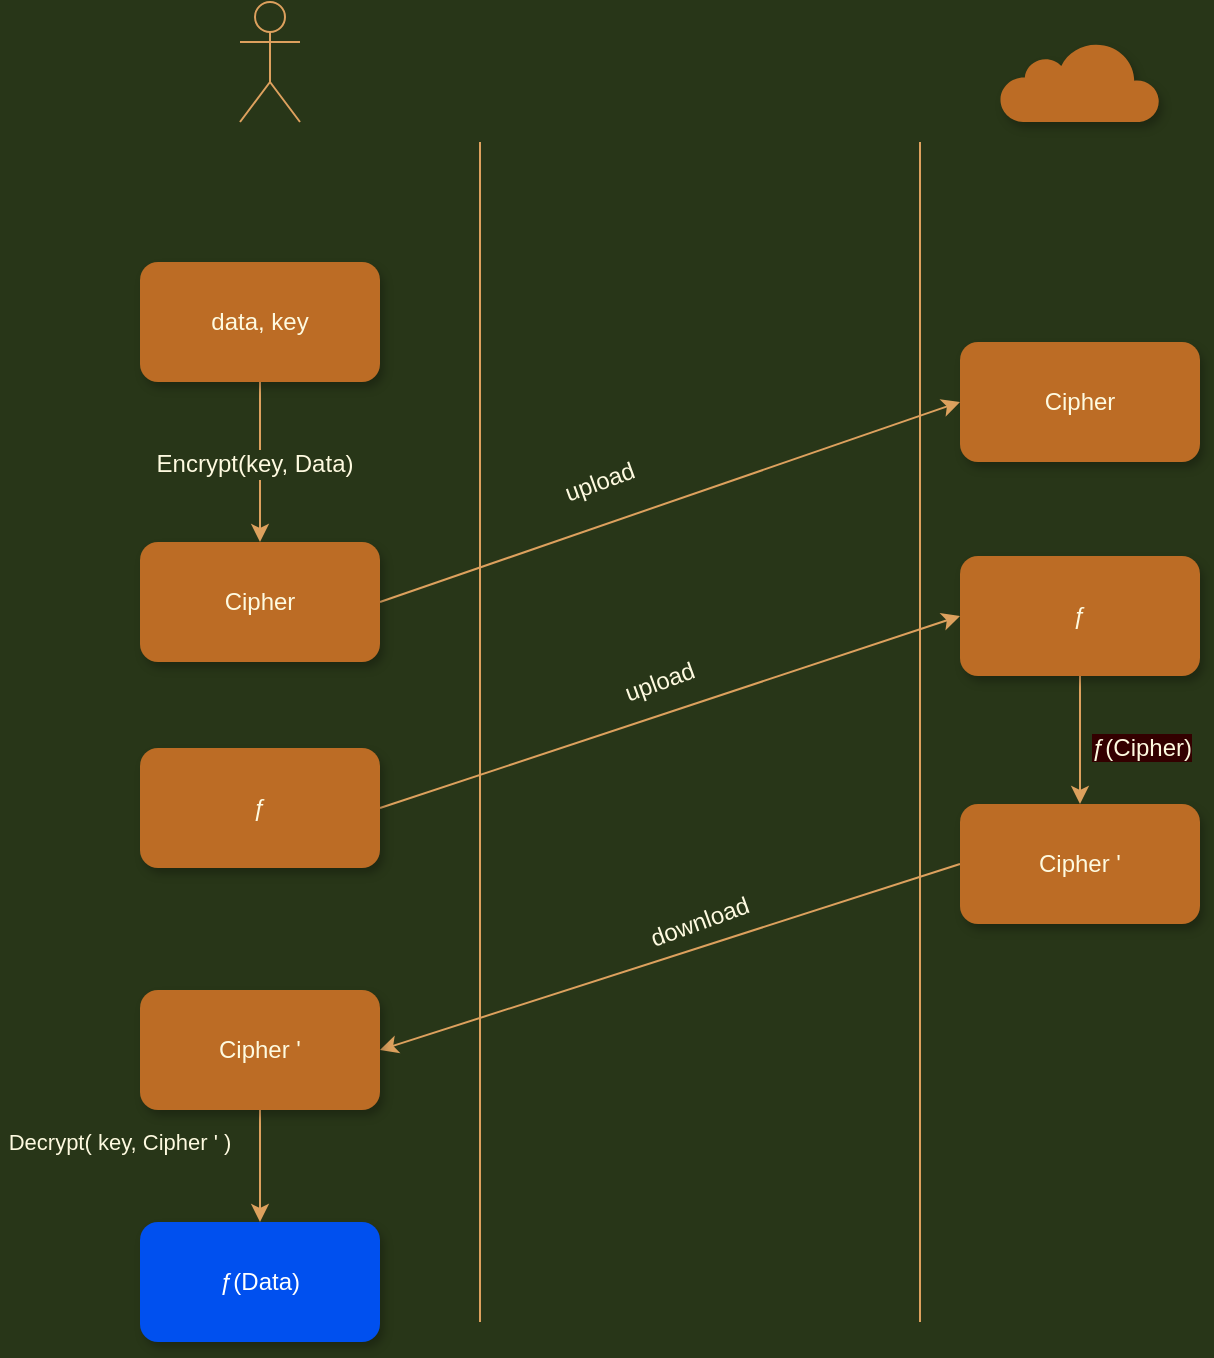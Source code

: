 <mxfile version="13.10.0" type="embed" pages="5">
    <diagram id="bthS73qb2ZWMQOWSOAEr" name="home">
        <mxGraphModel dx="967" dy="742" grid="1" gridSize="10" guides="1" tooltips="1" connect="1" arrows="1" fold="1" page="1" pageScale="1" pageWidth="827" pageHeight="1169" background="#283618" math="0" shadow="0">
            <root>
                <mxCell id="YQ6X9Z8kAnLlQUkywTPt-0"/>
                <mxCell id="YQ6X9Z8kAnLlQUkywTPt-1" parent="YQ6X9Z8kAnLlQUkywTPt-0"/>
                <mxCell id="YQ6X9Z8kAnLlQUkywTPt-10" value="" style="edgeStyle=none;rounded=0;orthogonalLoop=1;jettySize=auto;html=1;exitX=1;exitY=0.5;exitDx=0;exitDy=0;entryX=0;entryY=0.5;entryDx=0;entryDy=0;labelBackgroundColor=#283618;strokeColor=#DDA15E;fontColor=#FEFAE0;" edge="1" parent="YQ6X9Z8kAnLlQUkywTPt-1" source="YQ6X9Z8kAnLlQUkywTPt-26" target="YQ6X9Z8kAnLlQUkywTPt-3">
                    <mxGeometry relative="1" as="geometry">
                        <mxPoint x="189" y="221" as="sourcePoint"/>
                        <mxPoint x="517.155" y="429.353" as="targetPoint"/>
                    </mxGeometry>
                </mxCell>
                <mxCell id="YQ6X9Z8kAnLlQUkywTPt-3" value="Cipher" style="rounded=1;whiteSpace=wrap;html=1;shadow=1;fillColor=#BC6C25;fontColor=#FEFAE0;strokeColor=none;" vertex="1" parent="YQ6X9Z8kAnLlQUkywTPt-1">
                    <mxGeometry x="480" y="230" width="120" height="60" as="geometry"/>
                </mxCell>
                <mxCell id="YQ6X9Z8kAnLlQUkywTPt-21" value="" style="endArrow=none;html=1;labelBackgroundColor=#283618;strokeColor=#DDA15E;fontColor=#FEFAE0;" edge="1" parent="YQ6X9Z8kAnLlQUkywTPt-1">
                    <mxGeometry width="50" height="50" relative="1" as="geometry">
                        <mxPoint x="460" y="720" as="sourcePoint"/>
                        <mxPoint x="460" y="130" as="targetPoint"/>
                    </mxGeometry>
                </mxCell>
                <mxCell id="YQ6X9Z8kAnLlQUkywTPt-32" style="edgeStyle=none;rounded=1;sketch=0;orthogonalLoop=1;jettySize=auto;html=1;exitX=0.5;exitY=1;exitDx=0;exitDy=0;entryX=0.5;entryY=0;entryDx=0;entryDy=0;strokeColor=#DDA15E;fillColor=#BC6C25;fontColor=#FEFAE0;" edge="1" parent="YQ6X9Z8kAnLlQUkywTPt-1" source="YQ6X9Z8kAnLlQUkywTPt-22" target="YQ6X9Z8kAnLlQUkywTPt-23">
                    <mxGeometry relative="1" as="geometry"/>
                </mxCell>
                <mxCell id="YQ6X9Z8kAnLlQUkywTPt-22" value="ƒ" style="rounded=1;whiteSpace=wrap;html=1;shadow=1;fillColor=#BC6C25;fontColor=#FEFAE0;strokeColor=none;" vertex="1" parent="YQ6X9Z8kAnLlQUkywTPt-1">
                    <mxGeometry x="480" y="337" width="120" height="60" as="geometry"/>
                </mxCell>
                <mxCell id="YQ6X9Z8kAnLlQUkywTPt-35" style="edgeStyle=none;rounded=1;sketch=0;orthogonalLoop=1;jettySize=auto;html=1;exitX=0;exitY=0.5;exitDx=0;exitDy=0;entryX=1;entryY=0.5;entryDx=0;entryDy=0;strokeColor=#DDA15E;fillColor=#BC6C25;fontColor=#FEFAE0;" edge="1" parent="YQ6X9Z8kAnLlQUkywTPt-1" source="YQ6X9Z8kAnLlQUkywTPt-23" target="YQ6X9Z8kAnLlQUkywTPt-34">
                    <mxGeometry relative="1" as="geometry"/>
                </mxCell>
                <mxCell id="YQ6X9Z8kAnLlQUkywTPt-23" value="Cipher '" style="rounded=1;whiteSpace=wrap;html=1;shadow=1;fillColor=#BC6C25;fontColor=#FEFAE0;strokeColor=none;" vertex="1" parent="YQ6X9Z8kAnLlQUkywTPt-1">
                    <mxGeometry x="480" y="461" width="120" height="60" as="geometry"/>
                </mxCell>
                <mxCell id="YQ6X9Z8kAnLlQUkywTPt-24" value="" style="endArrow=none;html=1;labelBackgroundColor=#283618;strokeColor=#DDA15E;fontColor=#FEFAE0;" edge="1" parent="YQ6X9Z8kAnLlQUkywTPt-1">
                    <mxGeometry width="50" height="50" relative="1" as="geometry">
                        <mxPoint x="240" y="720" as="sourcePoint"/>
                        <mxPoint x="240" y="130" as="targetPoint"/>
                    </mxGeometry>
                </mxCell>
                <mxCell id="YQ6X9Z8kAnLlQUkywTPt-27" style="edgeStyle=none;rounded=0;orthogonalLoop=1;jettySize=auto;html=1;exitX=0.5;exitY=1;exitDx=0;exitDy=0;entryX=0.5;entryY=0;entryDx=0;entryDy=0;labelBackgroundColor=#283618;strokeColor=#DDA15E;fontColor=#FEFAE0;" edge="1" parent="YQ6X9Z8kAnLlQUkywTPt-1" source="YQ6X9Z8kAnLlQUkywTPt-25" target="YQ6X9Z8kAnLlQUkywTPt-26">
                    <mxGeometry relative="1" as="geometry"/>
                </mxCell>
                <mxCell id="YQ6X9Z8kAnLlQUkywTPt-28" value="&lt;span style=&quot;font-size: 12px&quot;&gt;Encrypt(key, Data)&lt;/span&gt;" style="edgeLabel;html=1;align=center;verticalAlign=middle;resizable=0;points=[];labelBackgroundColor=#283618;fontColor=#FEFAE0;" vertex="1" connectable="0" parent="YQ6X9Z8kAnLlQUkywTPt-27">
                    <mxGeometry x="0.015" y="-3" relative="1" as="geometry">
                        <mxPoint as="offset"/>
                    </mxGeometry>
                </mxCell>
                <mxCell id="YQ6X9Z8kAnLlQUkywTPt-25" value="data, key" style="rounded=1;whiteSpace=wrap;html=1;shadow=1;fillColor=#BC6C25;fontColor=#FEFAE0;strokeColor=none;" vertex="1" parent="YQ6X9Z8kAnLlQUkywTPt-1">
                    <mxGeometry x="70" y="190" width="120" height="60" as="geometry"/>
                </mxCell>
                <mxCell id="YQ6X9Z8kAnLlQUkywTPt-26" value="Cipher" style="rounded=1;whiteSpace=wrap;html=1;shadow=1;fillColor=#BC6C25;fontColor=#FEFAE0;strokeColor=none;" vertex="1" parent="YQ6X9Z8kAnLlQUkywTPt-1">
                    <mxGeometry x="70" y="330" width="120" height="60" as="geometry"/>
                </mxCell>
                <mxCell id="YQ6X9Z8kAnLlQUkywTPt-31" value="" style="rounded=1;sketch=0;orthogonalLoop=1;jettySize=auto;html=1;exitX=1;exitY=0.5;exitDx=0;exitDy=0;entryX=0;entryY=0.5;entryDx=0;entryDy=0;strokeColor=#DDA15E;fillColor=#BC6C25;fontColor=#FEFAE0;" edge="1" parent="YQ6X9Z8kAnLlQUkywTPt-1" source="YQ6X9Z8kAnLlQUkywTPt-30" target="YQ6X9Z8kAnLlQUkywTPt-22">
                    <mxGeometry relative="1" as="geometry"/>
                </mxCell>
                <mxCell id="YQ6X9Z8kAnLlQUkywTPt-30" value="ƒ" style="rounded=1;whiteSpace=wrap;html=1;shadow=1;fillColor=#BC6C25;fontColor=#FEFAE0;strokeColor=none;" vertex="1" parent="YQ6X9Z8kAnLlQUkywTPt-1">
                    <mxGeometry x="70" y="433" width="120" height="60" as="geometry"/>
                </mxCell>
                <mxCell id="YQ6X9Z8kAnLlQUkywTPt-38" value="" style="edgeStyle=none;rounded=1;sketch=0;orthogonalLoop=1;jettySize=auto;html=1;exitX=0.5;exitY=1;exitDx=0;exitDy=0;entryX=0.5;entryY=0;entryDx=0;entryDy=0;strokeColor=#DDA15E;fillColor=#BC6C25;fontColor=#FEFAE0;" edge="1" parent="YQ6X9Z8kAnLlQUkywTPt-1" source="YQ6X9Z8kAnLlQUkywTPt-34" target="YQ6X9Z8kAnLlQUkywTPt-37">
                    <mxGeometry relative="1" as="geometry"/>
                </mxCell>
                <mxCell id="YQ6X9Z8kAnLlQUkywTPt-34" value="Cipher '" style="rounded=1;whiteSpace=wrap;html=1;shadow=1;fillColor=#BC6C25;fontColor=#FEFAE0;strokeColor=none;" vertex="1" parent="YQ6X9Z8kAnLlQUkywTPt-1">
                    <mxGeometry x="70" y="554" width="120" height="60" as="geometry"/>
                </mxCell>
                <mxCell id="YQ6X9Z8kAnLlQUkywTPt-37" value="&lt;span&gt;ƒ(Data)&lt;/span&gt;" style="rounded=1;whiteSpace=wrap;html=1;shadow=1;fillColor=#0050ef;fontColor=#ffffff;strokeColor=none;" vertex="1" parent="YQ6X9Z8kAnLlQUkywTPt-1">
                    <mxGeometry x="70" y="670" width="120" height="60" as="geometry"/>
                </mxCell>
                <mxCell id="CWbIlQtraRlYxAhQbVR0-0" value="&lt;span style=&quot;background-color: rgb(51 , 0 , 0)&quot;&gt;ƒ(Cipher)&lt;/span&gt;" style="text;html=1;strokeColor=none;fillColor=none;align=center;verticalAlign=middle;whiteSpace=wrap;rounded=0;sketch=0;fontColor=#FEFAE0;" vertex="1" parent="YQ6X9Z8kAnLlQUkywTPt-1">
                    <mxGeometry x="551" y="423" width="40" height="20" as="geometry"/>
                </mxCell>
                <mxCell id="CWbIlQtraRlYxAhQbVR0-2" value="upload" style="text;html=1;strokeColor=none;fillColor=none;align=center;verticalAlign=middle;whiteSpace=wrap;rounded=0;sketch=0;fontColor=#FEFAE0;rotation=-20;" vertex="1" parent="YQ6X9Z8kAnLlQUkywTPt-1">
                    <mxGeometry x="280" y="290" width="40" height="20" as="geometry"/>
                </mxCell>
                <mxCell id="CWbIlQtraRlYxAhQbVR0-3" value="upload" style="text;html=1;strokeColor=none;fillColor=none;align=center;verticalAlign=middle;whiteSpace=wrap;rounded=0;sketch=0;fontColor=#FEFAE0;rotation=-20;" vertex="1" parent="YQ6X9Z8kAnLlQUkywTPt-1">
                    <mxGeometry x="310" y="390" width="40" height="20" as="geometry"/>
                </mxCell>
                <mxCell id="CWbIlQtraRlYxAhQbVR0-5" value="&lt;span style=&quot;font-size: 11px&quot;&gt;Decrypt( key, Cipher ' )&lt;/span&gt;" style="text;html=1;strokeColor=none;fillColor=none;align=center;verticalAlign=middle;whiteSpace=wrap;rounded=0;sketch=0;fontColor=#FEFAE0;" vertex="1" parent="YQ6X9Z8kAnLlQUkywTPt-1">
                    <mxGeometry y="620" width="120" height="20" as="geometry"/>
                </mxCell>
                <mxCell id="CWbIlQtraRlYxAhQbVR0-6" value="download" style="text;html=1;strokeColor=none;fillColor=none;align=center;verticalAlign=middle;whiteSpace=wrap;rounded=0;sketch=0;fontColor=#FEFAE0;rotation=-20;" vertex="1" parent="YQ6X9Z8kAnLlQUkywTPt-1">
                    <mxGeometry x="330" y="510" width="40" height="20" as="geometry"/>
                </mxCell>
                <mxCell id="CWbIlQtraRlYxAhQbVR0-7" value="" style="html=1;verticalLabelPosition=bottom;align=center;labelBackgroundColor=#ffffff;verticalAlign=top;strokeWidth=2;shadow=1;dashed=0;shape=mxgraph.ios7.icons.cloud;rounded=0;sketch=0;fillColor=#BC6C25;fontColor=#FEFAE0;strokeColor=none;" vertex="1" parent="YQ6X9Z8kAnLlQUkywTPt-1">
                    <mxGeometry x="500" y="80" width="80" height="40" as="geometry"/>
                </mxCell>
                <mxCell id="CWbIlQtraRlYxAhQbVR0-9" value="" style="shape=umlActor;verticalLabelPosition=bottom;verticalAlign=top;html=1;outlineConnect=0;rounded=0;sketch=0;strokeColor=#DDA15E;fillColor=none;gradientColor=#ffffff;fontColor=#FEFAE0;" vertex="1" parent="YQ6X9Z8kAnLlQUkywTPt-1">
                    <mxGeometry x="120" y="60" width="30" height="60" as="geometry"/>
                </mxCell>
            </root>
        </mxGraphModel>
    </diagram>
    <diagram id="Pjf9yV8zofKxjMQw7tYo" name="block-hash-chain">
        <mxGraphModel dx="967" dy="742" grid="1" gridSize="10" guides="1" tooltips="1" connect="1" arrows="1" fold="1" page="1" pageScale="1" pageWidth="827" pageHeight="1169" math="0" shadow="0">
            <root>
                <mxCell id="0"/>
                <mxCell id="1" parent="0"/>
                <mxCell id="2" value="" style="rounded=1;whiteSpace=wrap;html=1;shadow=1;strokeColor=#9673a6;fillColor=#e1d5e7;" parent="1" vertex="1">
                    <mxGeometry x="160" y="240" width="120" height="60" as="geometry"/>
                </mxCell>
                <mxCell id="5" value="prev hash" style="rounded=1;whiteSpace=wrap;html=1;dashed=1;shadow=1;fillColor=#f5f5f5;fontColor=#333333;strokeColor=none;" parent="1" vertex="1">
                    <mxGeometry x="185" y="245" width="75" height="20" as="geometry"/>
                </mxCell>
                <mxCell id="7" value="transactions" style="rounded=1;whiteSpace=wrap;html=1;dashed=1;shadow=1;fillColor=#f5f5f5;fontColor=#333333;strokeColor=none;" parent="1" vertex="1">
                    <mxGeometry x="185" y="273" width="75" height="20" as="geometry"/>
                </mxCell>
                <mxCell id="8" value="block&lt;sub&gt;i&lt;/sub&gt;" style="text;html=1;strokeColor=none;fillColor=none;align=center;verticalAlign=middle;whiteSpace=wrap;rounded=0;shadow=1;dashed=1;" parent="1" vertex="1">
                    <mxGeometry x="200" y="320" width="40" height="20" as="geometry"/>
                </mxCell>
                <mxCell id="9" value="" style="rounded=1;whiteSpace=wrap;html=1;shadow=1;strokeColor=#9673a6;fillColor=#e1d5e7;" parent="1" vertex="1">
                    <mxGeometry x="380" y="240" width="120" height="60" as="geometry"/>
                </mxCell>
                <mxCell id="10" value="prev hash" style="rounded=1;whiteSpace=wrap;html=1;dashed=1;shadow=1;fillColor=#f5f5f5;fontColor=#333333;strokeColor=none;" parent="1" vertex="1">
                    <mxGeometry x="405" y="245" width="75" height="20" as="geometry"/>
                </mxCell>
                <mxCell id="11" value="transactions" style="rounded=1;whiteSpace=wrap;html=1;dashed=1;shadow=1;fillColor=#f5f5f5;fontColor=#333333;strokeColor=none;" parent="1" vertex="1">
                    <mxGeometry x="405" y="273" width="75" height="20" as="geometry"/>
                </mxCell>
                <mxCell id="12" value="block&lt;sub&gt;i+1&lt;/sub&gt;" style="text;html=1;strokeColor=none;fillColor=none;align=center;verticalAlign=middle;whiteSpace=wrap;rounded=0;shadow=1;dashed=1;" parent="1" vertex="1">
                    <mxGeometry x="420" y="320" width="40" height="20" as="geometry"/>
                </mxCell>
                <mxCell id="13" value="" style="rounded=1;whiteSpace=wrap;html=1;shadow=1;strokeColor=#9673a6;fillColor=#e1d5e7;" parent="1" vertex="1">
                    <mxGeometry x="580" y="240" width="120" height="60" as="geometry"/>
                </mxCell>
                <mxCell id="14" value="prev hash" style="rounded=1;whiteSpace=wrap;html=1;dashed=1;shadow=1;fillColor=#f5f5f5;fontColor=#333333;strokeColor=none;" parent="1" vertex="1">
                    <mxGeometry x="605" y="245" width="75" height="20" as="geometry"/>
                </mxCell>
                <mxCell id="15" value="transactions" style="rounded=1;whiteSpace=wrap;html=1;dashed=1;shadow=1;fillColor=#f5f5f5;fontColor=#333333;strokeColor=none;" parent="1" vertex="1">
                    <mxGeometry x="605" y="273" width="75" height="20" as="geometry"/>
                </mxCell>
                <mxCell id="16" value="block&lt;sub&gt;i+2&lt;/sub&gt;" style="text;html=1;strokeColor=none;fillColor=none;align=center;verticalAlign=middle;whiteSpace=wrap;rounded=0;shadow=1;dashed=1;" parent="1" vertex="1">
                    <mxGeometry x="620" y="320" width="40" height="20" as="geometry"/>
                </mxCell>
                <mxCell id="18" style="rounded=0;orthogonalLoop=1;jettySize=auto;html=1;exitX=1;exitY=0.5;exitDx=0;exitDy=0;entryX=0;entryY=0.5;entryDx=0;entryDy=0;" parent="1" source="2" target="10" edge="1">
                    <mxGeometry relative="1" as="geometry"/>
                </mxCell>
                <mxCell id="19" value="hash" style="edgeLabel;html=1;align=center;verticalAlign=middle;resizable=0;points=[];" parent="18" vertex="1" connectable="0">
                    <mxGeometry x="-0.216" relative="1" as="geometry">
                        <mxPoint as="offset"/>
                    </mxGeometry>
                </mxCell>
                <mxCell id="20" style="edgeStyle=none;rounded=0;orthogonalLoop=1;jettySize=auto;html=1;exitX=1;exitY=0.5;exitDx=0;exitDy=0;entryX=0;entryY=0.5;entryDx=0;entryDy=0;" parent="1" source="9" target="14" edge="1">
                    <mxGeometry relative="1" as="geometry"/>
                </mxCell>
                <mxCell id="21" value="hash" style="edgeLabel;html=1;align=center;verticalAlign=middle;resizable=0;points=[];" parent="20" vertex="1" connectable="0">
                    <mxGeometry x="-0.256" relative="1" as="geometry">
                        <mxPoint as="offset"/>
                    </mxGeometry>
                </mxCell>
                <mxCell id="23" style="rounded=0;orthogonalLoop=1;jettySize=auto;html=1;exitX=1;exitY=0.5;exitDx=0;exitDy=0;entryX=0;entryY=0.5;entryDx=0;entryDy=0;dashed=1;" parent="1" edge="1">
                    <mxGeometry relative="1" as="geometry">
                        <mxPoint x="60" y="273" as="sourcePoint"/>
                        <mxPoint x="185" y="258" as="targetPoint"/>
                    </mxGeometry>
                </mxCell>
                <mxCell id="24" value="hash" style="edgeLabel;html=1;align=center;verticalAlign=middle;resizable=0;points=[];" parent="23" vertex="1" connectable="0">
                    <mxGeometry x="-0.216" relative="1" as="geometry">
                        <mxPoint as="offset"/>
                    </mxGeometry>
                </mxCell>
                <mxCell id="25" style="rounded=0;orthogonalLoop=1;jettySize=auto;html=1;exitX=1;exitY=0.5;exitDx=0;exitDy=0;entryX=0;entryY=0.5;entryDx=0;entryDy=0;dashed=1;" parent="1" edge="1">
                    <mxGeometry relative="1" as="geometry">
                        <mxPoint x="700" y="273" as="sourcePoint"/>
                        <mxPoint x="825" y="258" as="targetPoint"/>
                    </mxGeometry>
                </mxCell>
                <mxCell id="26" value="hash" style="edgeLabel;html=1;align=center;verticalAlign=middle;resizable=0;points=[];" parent="25" vertex="1" connectable="0">
                    <mxGeometry x="-0.216" relative="1" as="geometry">
                        <mxPoint as="offset"/>
                    </mxGeometry>
                </mxCell>
            </root>
        </mxGraphModel>
    </diagram>
    <diagram id="XoIDy-IsYA6ndvfbBmB2" name="new-block">
        <mxGraphModel dx="840" dy="742" grid="1" gridSize="10" guides="1" tooltips="1" connect="1" arrows="1" fold="1" page="1" pageScale="1" pageWidth="827" pageHeight="1169" math="0" shadow="0">
            <root>
                <mxCell id="k8woQGYj1PH1tRFtOVcg-0"/>
                <mxCell id="k8woQGYj1PH1tRFtOVcg-1" parent="k8woQGYj1PH1tRFtOVcg-0"/>
                <mxCell id="wOPzcCrHWmhgkpmLlttJ-0" value="" style="rounded=1;whiteSpace=wrap;html=1;shadow=1;strokeColor=#9673a6;fillColor=#e1d5e7;" parent="k8woQGYj1PH1tRFtOVcg-1" vertex="1">
                    <mxGeometry x="790" y="210" width="150" height="80" as="geometry"/>
                </mxCell>
                <mxCell id="wOPzcCrHWmhgkpmLlttJ-1" value="prev hash" style="rounded=1;whiteSpace=wrap;html=1;dashed=1;shadow=1;fillColor=#f5f5f5;fontColor=#333333;strokeColor=none;" parent="k8woQGYj1PH1tRFtOVcg-1" vertex="1">
                    <mxGeometry x="825" y="215" width="75" height="20" as="geometry"/>
                </mxCell>
                <mxCell id="wOPzcCrHWmhgkpmLlttJ-2" value="&lt;div style=&quot;text-align: left&quot;&gt;&lt;span&gt;Acount: -3&lt;/span&gt;&lt;br&gt;&lt;/div&gt;&lt;div style=&quot;text-align: left&quot;&gt;&lt;span&gt;Bcount: 3&lt;/span&gt;&lt;/div&gt;" style="rounded=1;whiteSpace=wrap;html=1;dashed=1;shadow=1;fillColor=#f5f5f5;fontColor=#333333;strokeColor=none;" parent="k8woQGYj1PH1tRFtOVcg-1" vertex="1">
                    <mxGeometry x="822.5" y="243" width="95" height="40" as="geometry"/>
                </mxCell>
                <mxCell id="wOPzcCrHWmhgkpmLlttJ-3" value="block&lt;sub&gt;i+3&lt;/sub&gt;" style="text;html=1;strokeColor=none;fillColor=none;align=center;verticalAlign=middle;whiteSpace=wrap;rounded=0;shadow=1;dashed=1;" parent="k8woQGYj1PH1tRFtOVcg-1" vertex="1">
                    <mxGeometry x="850" y="320" width="40" height="20" as="geometry"/>
                </mxCell>
                <mxCell id="cD5aTTiI6pgXYjGWi-LH-0" value="" style="rounded=1;whiteSpace=wrap;html=1;shadow=1;strokeColor=#9673a6;fillColor=#e1d5e7;" parent="k8woQGYj1PH1tRFtOVcg-1" vertex="1">
                    <mxGeometry x="160" y="240" width="120" height="60" as="geometry"/>
                </mxCell>
                <mxCell id="cD5aTTiI6pgXYjGWi-LH-1" value="prev hash" style="rounded=1;whiteSpace=wrap;html=1;dashed=1;shadow=1;fillColor=#f5f5f5;fontColor=#333333;strokeColor=none;" parent="k8woQGYj1PH1tRFtOVcg-1" vertex="1">
                    <mxGeometry x="185" y="245" width="75" height="20" as="geometry"/>
                </mxCell>
                <mxCell id="cD5aTTiI6pgXYjGWi-LH-2" value="transactions" style="rounded=1;whiteSpace=wrap;html=1;dashed=1;shadow=1;fillColor=#f5f5f5;fontColor=#333333;strokeColor=none;" parent="k8woQGYj1PH1tRFtOVcg-1" vertex="1">
                    <mxGeometry x="185" y="273" width="75" height="20" as="geometry"/>
                </mxCell>
                <mxCell id="cD5aTTiI6pgXYjGWi-LH-3" value="block&lt;sub&gt;i&lt;/sub&gt;" style="text;html=1;strokeColor=none;fillColor=none;align=center;verticalAlign=middle;whiteSpace=wrap;rounded=0;shadow=1;dashed=1;" parent="k8woQGYj1PH1tRFtOVcg-1" vertex="1">
                    <mxGeometry x="200" y="320" width="40" height="20" as="geometry"/>
                </mxCell>
                <mxCell id="cD5aTTiI6pgXYjGWi-LH-4" value="" style="rounded=1;whiteSpace=wrap;html=1;shadow=1;strokeColor=#9673a6;fillColor=#e1d5e7;" parent="k8woQGYj1PH1tRFtOVcg-1" vertex="1">
                    <mxGeometry x="380" y="240" width="120" height="60" as="geometry"/>
                </mxCell>
                <mxCell id="cD5aTTiI6pgXYjGWi-LH-5" value="prev hash" style="rounded=1;whiteSpace=wrap;html=1;dashed=1;shadow=1;fillColor=#f5f5f5;fontColor=#333333;strokeColor=none;" parent="k8woQGYj1PH1tRFtOVcg-1" vertex="1">
                    <mxGeometry x="405" y="245" width="75" height="20" as="geometry"/>
                </mxCell>
                <mxCell id="cD5aTTiI6pgXYjGWi-LH-6" value="transactions" style="rounded=1;whiteSpace=wrap;html=1;dashed=1;shadow=1;fillColor=#f5f5f5;fontColor=#333333;strokeColor=none;" parent="k8woQGYj1PH1tRFtOVcg-1" vertex="1">
                    <mxGeometry x="405" y="273" width="75" height="20" as="geometry"/>
                </mxCell>
                <mxCell id="cD5aTTiI6pgXYjGWi-LH-7" value="block&lt;sub&gt;i+1&lt;/sub&gt;" style="text;html=1;strokeColor=none;fillColor=none;align=center;verticalAlign=middle;whiteSpace=wrap;rounded=0;shadow=1;dashed=1;" parent="k8woQGYj1PH1tRFtOVcg-1" vertex="1">
                    <mxGeometry x="420" y="320" width="40" height="20" as="geometry"/>
                </mxCell>
                <mxCell id="cD5aTTiI6pgXYjGWi-LH-8" value="" style="rounded=1;whiteSpace=wrap;html=1;shadow=1;strokeColor=#9673a6;fillColor=#e1d5e7;" parent="k8woQGYj1PH1tRFtOVcg-1" vertex="1">
                    <mxGeometry x="580" y="240" width="120" height="60" as="geometry"/>
                </mxCell>
                <mxCell id="cD5aTTiI6pgXYjGWi-LH-9" value="prev hash" style="rounded=1;whiteSpace=wrap;html=1;dashed=1;shadow=1;fillColor=#f5f5f5;fontColor=#333333;strokeColor=none;" parent="k8woQGYj1PH1tRFtOVcg-1" vertex="1">
                    <mxGeometry x="605" y="245" width="75" height="20" as="geometry"/>
                </mxCell>
                <mxCell id="cD5aTTiI6pgXYjGWi-LH-10" value="transactions" style="rounded=1;whiteSpace=wrap;html=1;dashed=1;shadow=1;fillColor=#f5f5f5;fontColor=#333333;strokeColor=none;" parent="k8woQGYj1PH1tRFtOVcg-1" vertex="1">
                    <mxGeometry x="605" y="273" width="75" height="20" as="geometry"/>
                </mxCell>
                <mxCell id="cD5aTTiI6pgXYjGWi-LH-11" value="block&lt;sub&gt;i+2&lt;/sub&gt;" style="text;html=1;strokeColor=none;fillColor=none;align=center;verticalAlign=middle;whiteSpace=wrap;rounded=0;shadow=1;dashed=1;" parent="k8woQGYj1PH1tRFtOVcg-1" vertex="1">
                    <mxGeometry x="620" y="320" width="40" height="20" as="geometry"/>
                </mxCell>
                <mxCell id="cD5aTTiI6pgXYjGWi-LH-12" style="rounded=0;orthogonalLoop=1;jettySize=auto;html=1;exitX=1;exitY=0.5;exitDx=0;exitDy=0;entryX=0;entryY=0.5;entryDx=0;entryDy=0;" parent="k8woQGYj1PH1tRFtOVcg-1" source="cD5aTTiI6pgXYjGWi-LH-0" target="cD5aTTiI6pgXYjGWi-LH-5" edge="1">
                    <mxGeometry relative="1" as="geometry"/>
                </mxCell>
                <mxCell id="cD5aTTiI6pgXYjGWi-LH-13" value="hash" style="edgeLabel;html=1;align=center;verticalAlign=middle;resizable=0;points=[];" parent="cD5aTTiI6pgXYjGWi-LH-12" vertex="1" connectable="0">
                    <mxGeometry x="-0.216" relative="1" as="geometry">
                        <mxPoint as="offset"/>
                    </mxGeometry>
                </mxCell>
                <mxCell id="cD5aTTiI6pgXYjGWi-LH-14" style="edgeStyle=none;rounded=0;orthogonalLoop=1;jettySize=auto;html=1;exitX=1;exitY=0.5;exitDx=0;exitDy=0;entryX=0;entryY=0.5;entryDx=0;entryDy=0;" parent="k8woQGYj1PH1tRFtOVcg-1" source="cD5aTTiI6pgXYjGWi-LH-4" target="cD5aTTiI6pgXYjGWi-LH-9" edge="1">
                    <mxGeometry relative="1" as="geometry"/>
                </mxCell>
                <mxCell id="cD5aTTiI6pgXYjGWi-LH-15" value="hash" style="edgeLabel;html=1;align=center;verticalAlign=middle;resizable=0;points=[];" parent="cD5aTTiI6pgXYjGWi-LH-14" vertex="1" connectable="0">
                    <mxGeometry x="-0.256" relative="1" as="geometry">
                        <mxPoint as="offset"/>
                    </mxGeometry>
                </mxCell>
                <mxCell id="cD5aTTiI6pgXYjGWi-LH-16" style="rounded=0;orthogonalLoop=1;jettySize=auto;html=1;exitX=1;exitY=0.5;exitDx=0;exitDy=0;entryX=0;entryY=0.5;entryDx=0;entryDy=0;dashed=1;" parent="k8woQGYj1PH1tRFtOVcg-1" edge="1">
                    <mxGeometry relative="1" as="geometry">
                        <mxPoint x="60" y="273" as="sourcePoint"/>
                        <mxPoint x="185" y="258" as="targetPoint"/>
                    </mxGeometry>
                </mxCell>
                <mxCell id="cD5aTTiI6pgXYjGWi-LH-17" value="hash" style="edgeLabel;html=1;align=center;verticalAlign=middle;resizable=0;points=[];" parent="cD5aTTiI6pgXYjGWi-LH-16" vertex="1" connectable="0">
                    <mxGeometry x="-0.216" relative="1" as="geometry">
                        <mxPoint as="offset"/>
                    </mxGeometry>
                </mxCell>
                <mxCell id="cD5aTTiI6pgXYjGWi-LH-18" style="rounded=0;orthogonalLoop=1;jettySize=auto;html=1;exitX=1;exitY=0.5;exitDx=0;exitDy=0;entryX=0;entryY=0.75;entryDx=0;entryDy=0;dashed=1;" parent="k8woQGYj1PH1tRFtOVcg-1" target="wOPzcCrHWmhgkpmLlttJ-1" edge="1">
                    <mxGeometry relative="1" as="geometry">
                        <mxPoint x="700" y="273" as="sourcePoint"/>
                        <mxPoint x="825" y="258" as="targetPoint"/>
                    </mxGeometry>
                </mxCell>
                <mxCell id="cD5aTTiI6pgXYjGWi-LH-19" value="hash" style="edgeLabel;html=1;align=center;verticalAlign=middle;resizable=0;points=[];" parent="cD5aTTiI6pgXYjGWi-LH-18" vertex="1" connectable="0">
                    <mxGeometry x="-0.216" relative="1" as="geometry">
                        <mxPoint as="offset"/>
                    </mxGeometry>
                </mxCell>
            </root>
        </mxGraphModel>
    </diagram>
    <diagram id="8d2etoQbHA9UFJ8CE5Su" name="blockchain-tech-terms">
        <mxGraphModel dx="840" dy="742" grid="1" gridSize="10" guides="1" tooltips="1" connect="1" arrows="1" fold="1" page="1" pageScale="1" pageWidth="827" pageHeight="1169" math="0" shadow="0">
            <root>
                <mxCell id="FHhr-gzXos0Ei4ZLOTxJ-0"/>
                <mxCell id="FHhr-gzXos0Ei4ZLOTxJ-1" parent="FHhr-gzXos0Ei4ZLOTxJ-0"/>
                <mxCell id="FHhr-gzXos0Ei4ZLOTxJ-2" value="blockchain" style="rounded=1;whiteSpace=wrap;html=1;" parent="FHhr-gzXos0Ei4ZLOTxJ-1" vertex="1">
                    <mxGeometry x="230" y="250" width="120" height="60" as="geometry"/>
                </mxCell>
                <mxCell id="FHhr-gzXos0Ei4ZLOTxJ-3" value="hash" style="rounded=1;whiteSpace=wrap;html=1;" parent="FHhr-gzXos0Ei4ZLOTxJ-1" vertex="1">
                    <mxGeometry x="380" y="170" width="80" height="30" as="geometry"/>
                </mxCell>
                <mxCell id="FHhr-gzXos0Ei4ZLOTxJ-4" value="linked list" style="rounded=1;whiteSpace=wrap;html=1;" parent="FHhr-gzXos0Ei4ZLOTxJ-1" vertex="1">
                    <mxGeometry x="380" y="230" width="80" height="30" as="geometry"/>
                </mxCell>
                <mxCell id="FHhr-gzXos0Ei4ZLOTxJ-5" value="private" style="rounded=1;whiteSpace=wrap;html=1;" parent="FHhr-gzXos0Ei4ZLOTxJ-1" vertex="1">
                    <mxGeometry x="380" y="290" width="80" height="30" as="geometry"/>
                </mxCell>
                <mxCell id="FHhr-gzXos0Ei4ZLOTxJ-7" value="public" style="rounded=1;whiteSpace=wrap;html=1;" parent="FHhr-gzXos0Ei4ZLOTxJ-1" vertex="1">
                    <mxGeometry x="380" y="350" width="80" height="30" as="geometry"/>
                </mxCell>
                <mxCell id="FHhr-gzXos0Ei4ZLOTxJ-8" value="&lt;span style=&quot;color: rgb(68 , 68 , 68) ; text-align: left ; background-color: rgb(255 , 255 , 255)&quot;&gt;&lt;font style=&quot;font-size: 12px&quot;&gt;consortium&lt;/font&gt;&lt;/span&gt;" style="rounded=1;whiteSpace=wrap;html=1;" parent="FHhr-gzXos0Ei4ZLOTxJ-1" vertex="1">
                    <mxGeometry x="380" y="400" width="80" height="30" as="geometry"/>
                </mxCell>
                <mxCell id="FHhr-gzXos0Ei4ZLOTxJ-9" value="&lt;span style=&quot;color: rgb(68 , 68 , 68) ; text-align: left ; background-color: rgb(255 , 255 , 255)&quot;&gt;&lt;font style=&quot;font-size: 12px&quot;&gt;hybrid&lt;/font&gt;&lt;/span&gt;" style="rounded=1;whiteSpace=wrap;html=1;" parent="FHhr-gzXos0Ei4ZLOTxJ-1" vertex="1">
                    <mxGeometry x="380" y="450" width="80" height="30" as="geometry"/>
                </mxCell>
                <mxCell id="FHhr-gzXos0Ei4ZLOTxJ-10" value="PoW" style="rounded=1;whiteSpace=wrap;html=1;" parent="FHhr-gzXos0Ei4ZLOTxJ-1" vertex="1">
                    <mxGeometry x="380" y="500" width="80" height="30" as="geometry"/>
                </mxCell>
                <mxCell id="FHhr-gzXos0Ei4ZLOTxJ-11" value="distributied consensus" style="rounded=1;whiteSpace=wrap;html=1;" parent="FHhr-gzXos0Ei4ZLOTxJ-1" vertex="1">
                    <mxGeometry x="380" y="570" width="130" height="30" as="geometry"/>
                </mxCell>
                <mxCell id="FHhr-gzXos0Ei4ZLOTxJ-12" value="p2p" style="rounded=1;whiteSpace=wrap;html=1;" parent="FHhr-gzXos0Ei4ZLOTxJ-1" vertex="1">
                    <mxGeometry x="380" y="620" width="80" height="30" as="geometry"/>
                </mxCell>
                <mxCell id="FHhr-gzXos0Ei4ZLOTxJ-13" value="distributied consistency" style="rounded=1;whiteSpace=wrap;html=1;" parent="FHhr-gzXos0Ei4ZLOTxJ-1" vertex="1">
                    <mxGeometry x="380" y="670" width="130" height="30" as="geometry"/>
                </mxCell>
                <mxCell id="FHhr-gzXos0Ei4ZLOTxJ-14" value="BlockDB" style="rounded=1;whiteSpace=wrap;html=1;" parent="FHhr-gzXos0Ei4ZLOTxJ-1" vertex="1">
                    <mxGeometry x="180" y="520" width="80" height="30" as="geometry"/>
                </mxCell>
                <mxCell id="yGiG8f94tDjbrgvPhAkL-0" value="Merkle tree" style="rounded=1;whiteSpace=wrap;html=1;" parent="FHhr-gzXos0Ei4ZLOTxJ-1" vertex="1">
                    <mxGeometry x="180" y="590" width="80" height="30" as="geometry"/>
                </mxCell>
            </root>
        </mxGraphModel>
    </diagram>
    <diagram id="HtuNIRJYJKGZ_HSxYI2N" name="merkle-tree">
        <mxGraphModel dx="967" dy="742" grid="1" gridSize="10" guides="1" tooltips="1" connect="1" arrows="1" fold="1" page="1" pageScale="1" pageWidth="827" pageHeight="1169" math="0" shadow="0">
            <root>
                <mxCell id="gxEPAcb62hstOsFmnW9b-0"/>
                <mxCell id="gxEPAcb62hstOsFmnW9b-1" parent="gxEPAcb62hstOsFmnW9b-0"/>
                <mxCell id="xk4-LomzkPKFqI-MCFzb-3" value="Hash(Data&lt;sub&gt;0&lt;/sub&gt;)" style="edgeStyle=orthogonalEdgeStyle;rounded=0;orthogonalLoop=1;jettySize=auto;html=1;exitX=0.5;exitY=0;exitDx=0;exitDy=0;entryX=0.5;entryY=1;entryDx=0;entryDy=0;" parent="gxEPAcb62hstOsFmnW9b-1" source="xk4-LomzkPKFqI-MCFzb-1" target="xk4-LomzkPKFqI-MCFzb-2" edge="1">
                    <mxGeometry relative="1" as="geometry"/>
                </mxCell>
                <mxCell id="xk4-LomzkPKFqI-MCFzb-1" value="Data&lt;sub&gt;0&lt;/sub&gt;" style="rounded=1;whiteSpace=wrap;html=1;fillColor=#d5e8d4;shadow=1;strokeColor=none;" parent="gxEPAcb62hstOsFmnW9b-1" vertex="1">
                    <mxGeometry x="140" y="600" width="70" height="25" as="geometry"/>
                </mxCell>
                <mxCell id="xk4-LomzkPKFqI-MCFzb-17" style="rounded=0;orthogonalLoop=1;jettySize=auto;html=1;exitX=0.5;exitY=0;exitDx=0;exitDy=0;entryX=0.5;entryY=1;entryDx=0;entryDy=0;" parent="gxEPAcb62hstOsFmnW9b-1" source="xk4-LomzkPKFqI-MCFzb-2" target="xk4-LomzkPKFqI-MCFzb-16" edge="1">
                    <mxGeometry relative="1" as="geometry"/>
                </mxCell>
                <mxCell id="xk4-LomzkPKFqI-MCFzb-2" value="H&lt;sub&gt;0&lt;/sub&gt;" style="rounded=1;whiteSpace=wrap;html=1;shadow=1;fillColor=#dae8fc;strokeColor=none;" parent="gxEPAcb62hstOsFmnW9b-1" vertex="1">
                    <mxGeometry x="140" y="500" width="70" height="30" as="geometry"/>
                </mxCell>
                <mxCell id="xk4-LomzkPKFqI-MCFzb-4" value="Data&lt;span style=&quot;font-size: 10px&quot;&gt;&lt;sub&gt;1&lt;/sub&gt;&lt;/span&gt;" style="rounded=1;whiteSpace=wrap;html=1;fillColor=#d5e8d4;shadow=1;strokeColor=none;" parent="gxEPAcb62hstOsFmnW9b-1" vertex="1">
                    <mxGeometry x="250" y="600" width="70" height="25" as="geometry"/>
                </mxCell>
                <mxCell id="xk4-LomzkPKFqI-MCFzb-5" value="Data&lt;span style=&quot;font-size: 10px&quot;&gt;&lt;sub&gt;n-2&lt;/sub&gt;&lt;/span&gt;" style="rounded=1;whiteSpace=wrap;html=1;fillColor=#d5e8d4;shadow=1;strokeColor=none;" parent="gxEPAcb62hstOsFmnW9b-1" vertex="1">
                    <mxGeometry x="400" y="600" width="70" height="25" as="geometry"/>
                </mxCell>
                <mxCell id="xk4-LomzkPKFqI-MCFzb-18" style="edgeStyle=none;rounded=0;orthogonalLoop=1;jettySize=auto;html=1;exitX=0.5;exitY=0;exitDx=0;exitDy=0;entryX=0.5;entryY=1;entryDx=0;entryDy=0;" parent="gxEPAcb62hstOsFmnW9b-1" source="xk4-LomzkPKFqI-MCFzb-6" target="xk4-LomzkPKFqI-MCFzb-16" edge="1">
                    <mxGeometry relative="1" as="geometry"/>
                </mxCell>
                <mxCell id="xk4-LomzkPKFqI-MCFzb-6" value="H&lt;sub&gt;1&lt;/sub&gt;" style="rounded=1;whiteSpace=wrap;html=1;shadow=1;fillColor=#dae8fc;strokeColor=none;" parent="gxEPAcb62hstOsFmnW9b-1" vertex="1">
                    <mxGeometry x="250" y="500" width="70" height="30" as="geometry"/>
                </mxCell>
                <mxCell id="xk4-LomzkPKFqI-MCFzb-7" value="Data&lt;span style=&quot;font-size: 10px&quot;&gt;&lt;sub&gt;n-1&lt;/sub&gt;&lt;/span&gt;" style="rounded=1;whiteSpace=wrap;html=1;fillColor=#d5e8d4;shadow=1;strokeColor=none;" parent="gxEPAcb62hstOsFmnW9b-1" vertex="1">
                    <mxGeometry x="510" y="600" width="70" height="25" as="geometry"/>
                </mxCell>
                <mxCell id="xk4-LomzkPKFqI-MCFzb-8" value="" style="endArrow=none;dashed=1;html=1;dashPattern=1 3;strokeWidth=2;" parent="gxEPAcb62hstOsFmnW9b-1" edge="1">
                    <mxGeometry width="50" height="50" relative="1" as="geometry">
                        <mxPoint x="340" y="614" as="sourcePoint"/>
                        <mxPoint x="380" y="614" as="targetPoint"/>
                    </mxGeometry>
                </mxCell>
                <mxCell id="xk4-LomzkPKFqI-MCFzb-21" style="edgeStyle=none;rounded=0;orthogonalLoop=1;jettySize=auto;html=1;exitX=0.5;exitY=0;exitDx=0;exitDy=0;entryX=0.5;entryY=1;entryDx=0;entryDy=0;" parent="gxEPAcb62hstOsFmnW9b-1" source="xk4-LomzkPKFqI-MCFzb-9" target="xk4-LomzkPKFqI-MCFzb-20" edge="1">
                    <mxGeometry relative="1" as="geometry"/>
                </mxCell>
                <mxCell id="xk4-LomzkPKFqI-MCFzb-9" value="H&lt;sub&gt;n-2&lt;/sub&gt;" style="rounded=1;whiteSpace=wrap;html=1;shadow=1;fillColor=#dae8fc;strokeColor=none;" parent="gxEPAcb62hstOsFmnW9b-1" vertex="1">
                    <mxGeometry x="400" y="500" width="70" height="30" as="geometry"/>
                </mxCell>
                <mxCell id="xk4-LomzkPKFqI-MCFzb-22" style="edgeStyle=none;rounded=0;orthogonalLoop=1;jettySize=auto;html=1;exitX=0.5;exitY=0;exitDx=0;exitDy=0;" parent="gxEPAcb62hstOsFmnW9b-1" source="xk4-LomzkPKFqI-MCFzb-10" edge="1">
                    <mxGeometry relative="1" as="geometry">
                        <mxPoint x="480" y="440" as="targetPoint"/>
                    </mxGeometry>
                </mxCell>
                <mxCell id="xk4-LomzkPKFqI-MCFzb-10" value="H&lt;sub&gt;n-1&lt;/sub&gt;" style="rounded=1;whiteSpace=wrap;html=1;shadow=1;fillColor=#dae8fc;strokeColor=none;" parent="gxEPAcb62hstOsFmnW9b-1" vertex="1">
                    <mxGeometry x="510" y="500" width="70" height="30" as="geometry"/>
                </mxCell>
                <mxCell id="xk4-LomzkPKFqI-MCFzb-12" value="Hash(Data&lt;sub&gt;1&lt;/sub&gt;)" style="edgeStyle=orthogonalEdgeStyle;rounded=0;orthogonalLoop=1;jettySize=auto;html=1;exitX=0.5;exitY=0;exitDx=0;exitDy=0;entryX=0.5;entryY=1;entryDx=0;entryDy=0;" parent="gxEPAcb62hstOsFmnW9b-1" source="xk4-LomzkPKFqI-MCFzb-4" target="xk4-LomzkPKFqI-MCFzb-6" edge="1">
                    <mxGeometry relative="1" as="geometry">
                        <mxPoint x="195" y="663" as="sourcePoint"/>
                        <mxPoint x="195" y="593" as="targetPoint"/>
                    </mxGeometry>
                </mxCell>
                <mxCell id="xk4-LomzkPKFqI-MCFzb-14" value="Hash(Data&lt;sub&gt;n-2&lt;/sub&gt;)" style="edgeStyle=orthogonalEdgeStyle;rounded=0;orthogonalLoop=1;jettySize=auto;html=1;exitX=0.5;exitY=0;exitDx=0;exitDy=0;entryX=0.5;entryY=1;entryDx=0;entryDy=0;" parent="gxEPAcb62hstOsFmnW9b-1" source="xk4-LomzkPKFqI-MCFzb-5" target="xk4-LomzkPKFqI-MCFzb-9" edge="1">
                    <mxGeometry relative="1" as="geometry">
                        <mxPoint x="295" y="610" as="sourcePoint"/>
                        <mxPoint x="295" y="540" as="targetPoint"/>
                    </mxGeometry>
                </mxCell>
                <mxCell id="xk4-LomzkPKFqI-MCFzb-15" value="Hash(Data&lt;sub&gt;n-1&lt;/sub&gt;)" style="edgeStyle=orthogonalEdgeStyle;rounded=0;orthogonalLoop=1;jettySize=auto;html=1;exitX=0.5;exitY=0;exitDx=0;exitDy=0;entryX=0.5;entryY=1;entryDx=0;entryDy=0;" parent="gxEPAcb62hstOsFmnW9b-1" source="xk4-LomzkPKFqI-MCFzb-7" target="xk4-LomzkPKFqI-MCFzb-10" edge="1">
                    <mxGeometry relative="1" as="geometry">
                        <mxPoint x="305" y="620" as="sourcePoint"/>
                        <mxPoint x="305" y="550" as="targetPoint"/>
                    </mxGeometry>
                </mxCell>
                <mxCell id="xk4-LomzkPKFqI-MCFzb-16" value="H&lt;sub&gt;01&lt;/sub&gt;" style="rounded=1;whiteSpace=wrap;html=1;shadow=1;fillColor=#dae8fc;strokeColor=none;" parent="gxEPAcb62hstOsFmnW9b-1" vertex="1">
                    <mxGeometry x="190" y="410" width="80" height="30" as="geometry"/>
                </mxCell>
                <mxCell id="xk4-LomzkPKFqI-MCFzb-19" value="H(H&lt;sub&gt;0+&lt;/sub&gt;H&lt;sub&gt;1&lt;/sub&gt;)" style="text;html=1;strokeColor=none;fillColor=none;align=center;verticalAlign=middle;whiteSpace=wrap;rounded=0;shadow=1;" parent="gxEPAcb62hstOsFmnW9b-1" vertex="1">
                    <mxGeometry x="210" y="470" width="40" height="20" as="geometry"/>
                </mxCell>
                <mxCell id="xk4-LomzkPKFqI-MCFzb-20" value="H&lt;sub&gt;n-2n-1&lt;/sub&gt;" style="rounded=1;whiteSpace=wrap;html=1;shadow=1;fillColor=#dae8fc;strokeColor=none;" parent="gxEPAcb62hstOsFmnW9b-1" vertex="1">
                    <mxGeometry x="440" y="410" width="80" height="30" as="geometry"/>
                </mxCell>
                <mxCell id="xk4-LomzkPKFqI-MCFzb-23" value="H(H&lt;sub&gt;n-2+&lt;/sub&gt;H&lt;sub&gt;n-1&lt;/sub&gt;)" style="text;html=1;strokeColor=none;fillColor=none;align=center;verticalAlign=middle;whiteSpace=wrap;rounded=0;shadow=1;" parent="gxEPAcb62hstOsFmnW9b-1" vertex="1">
                    <mxGeometry x="440" y="480" width="90" height="20" as="geometry"/>
                </mxCell>
                <mxCell id="xk4-LomzkPKFqI-MCFzb-24" value="" style="endArrow=none;dashed=1;html=1;dashPattern=1 3;strokeWidth=2;" parent="gxEPAcb62hstOsFmnW9b-1" edge="1">
                    <mxGeometry width="50" height="50" relative="1" as="geometry">
                        <mxPoint x="340" y="514.5" as="sourcePoint"/>
                        <mxPoint x="380" y="514.5" as="targetPoint"/>
                    </mxGeometry>
                </mxCell>
                <mxCell id="xk4-LomzkPKFqI-MCFzb-25" value="" style="endArrow=none;dashed=1;html=1;dashPattern=1 3;strokeWidth=2;" parent="gxEPAcb62hstOsFmnW9b-1" edge="1">
                    <mxGeometry width="50" height="50" relative="1" as="geometry">
                        <mxPoint x="340" y="430" as="sourcePoint"/>
                        <mxPoint x="380" y="430" as="targetPoint"/>
                    </mxGeometry>
                </mxCell>
                <mxCell id="xk4-LomzkPKFqI-MCFzb-26" value="H&lt;sub&gt;root&lt;/sub&gt;" style="rounded=1;whiteSpace=wrap;html=1;shadow=1;fillColor=#dae8fc;strokeColor=none;" parent="gxEPAcb62hstOsFmnW9b-1" vertex="1">
                    <mxGeometry x="320" y="300" width="80" height="30" as="geometry"/>
                </mxCell>
                <mxCell id="xk4-LomzkPKFqI-MCFzb-27" value="" style="endArrow=none;dashed=1;html=1;dashPattern=1 3;strokeWidth=2;" parent="gxEPAcb62hstOsFmnW9b-1" edge="1">
                    <mxGeometry width="50" height="50" relative="1" as="geometry">
                        <mxPoint x="260" y="400" as="sourcePoint"/>
                        <mxPoint x="340" y="340" as="targetPoint"/>
                    </mxGeometry>
                </mxCell>
                <mxCell id="xk4-LomzkPKFqI-MCFzb-28" value="" style="endArrow=none;dashed=1;html=1;dashPattern=1 3;strokeWidth=2;" parent="gxEPAcb62hstOsFmnW9b-1" edge="1">
                    <mxGeometry width="50" height="50" relative="1" as="geometry">
                        <mxPoint x="470" y="400" as="sourcePoint"/>
                        <mxPoint x="380" y="340" as="targetPoint"/>
                    </mxGeometry>
                </mxCell>
            </root>
        </mxGraphModel>
    </diagram>
</mxfile>